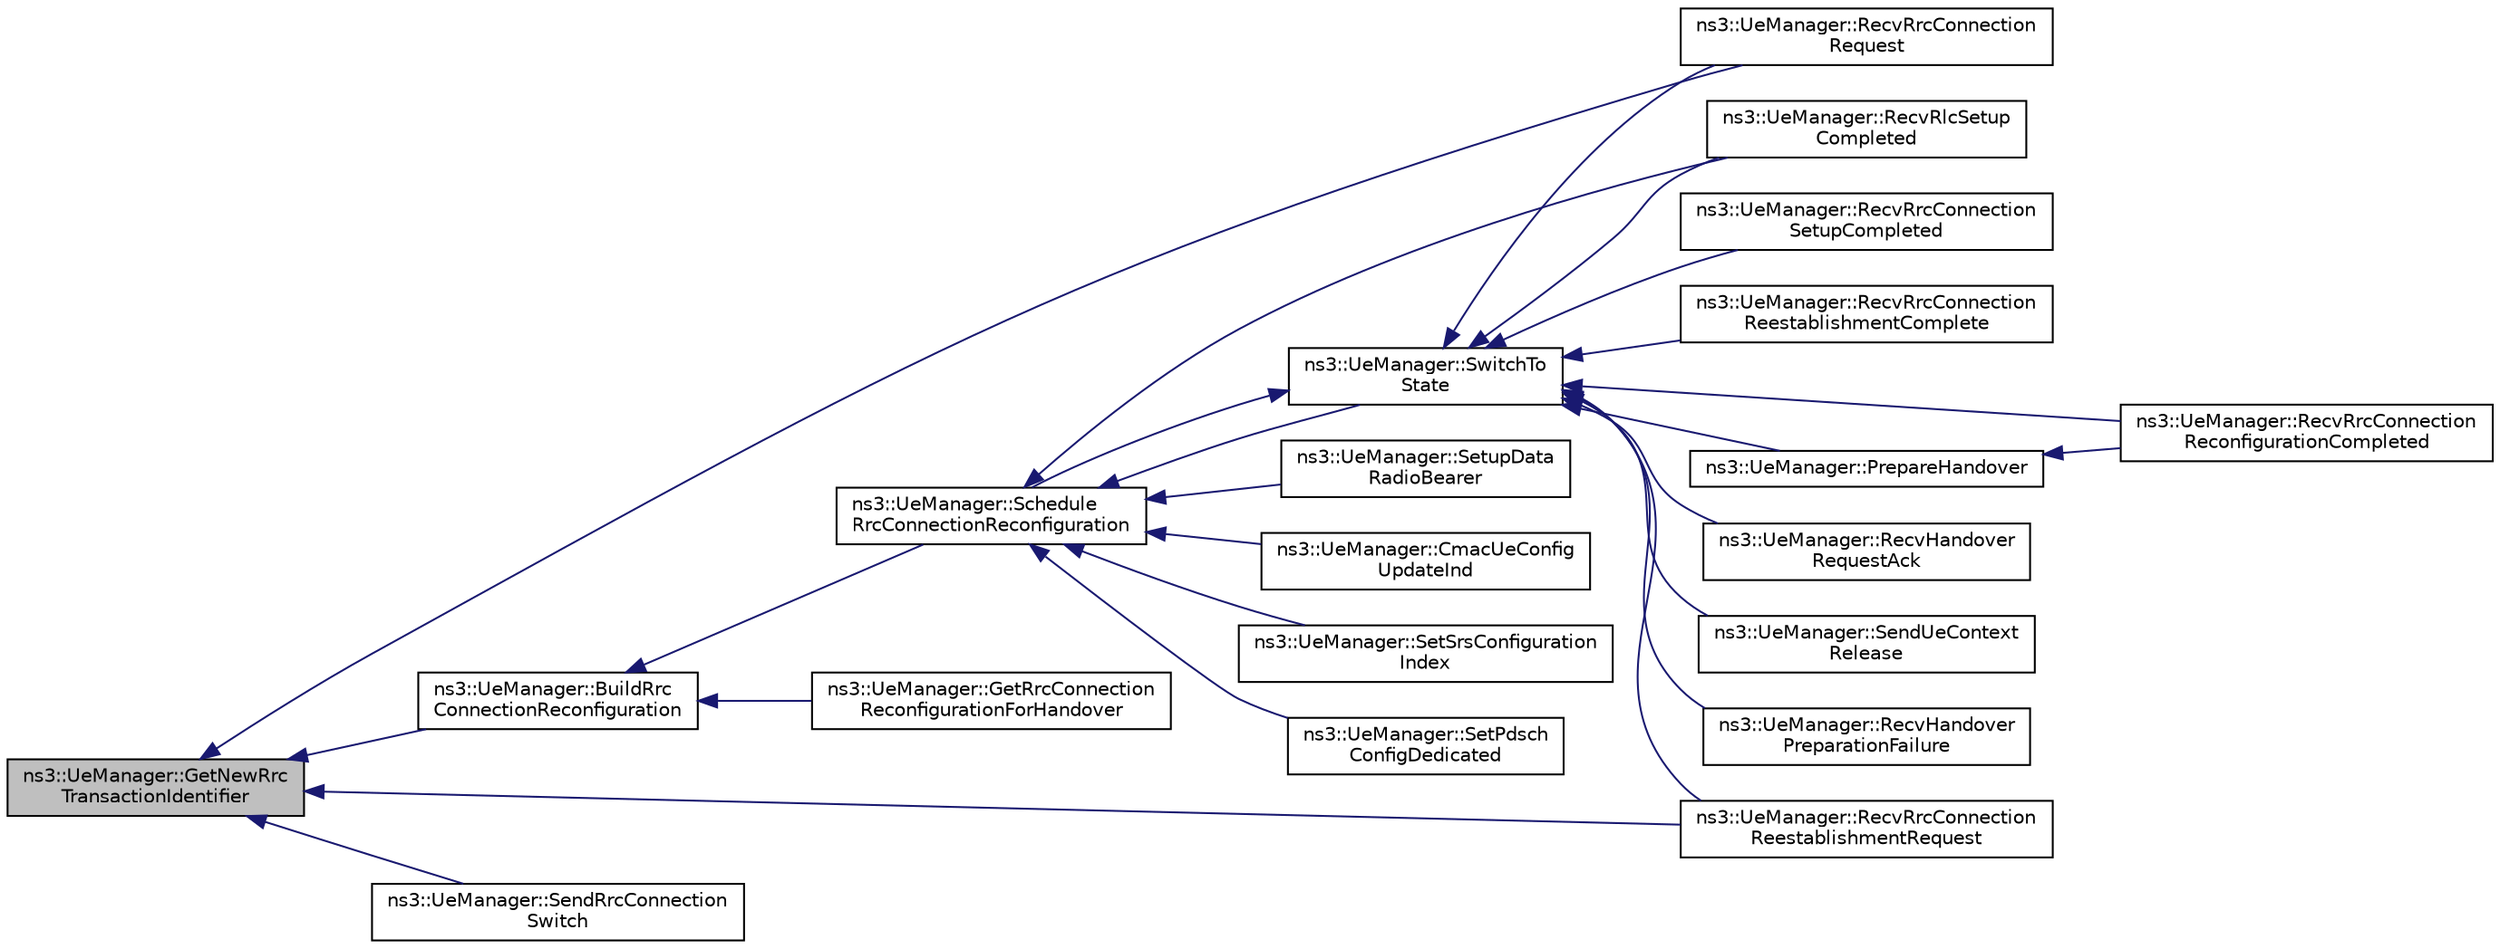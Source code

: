 digraph "ns3::UeManager::GetNewRrcTransactionIdentifier"
{
  edge [fontname="Helvetica",fontsize="10",labelfontname="Helvetica",labelfontsize="10"];
  node [fontname="Helvetica",fontsize="10",shape=record];
  rankdir="LR";
  Node1 [label="ns3::UeManager::GetNewRrc\lTransactionIdentifier",height=0.2,width=0.4,color="black", fillcolor="grey75", style="filled", fontcolor="black"];
  Node1 -> Node2 [dir="back",color="midnightblue",fontsize="10",style="solid"];
  Node2 [label="ns3::UeManager::RecvRrcConnection\lRequest",height=0.2,width=0.4,color="black", fillcolor="white", style="filled",URL="$de/d99/classns3_1_1UeManager.html#af0959818ae542240ccf1caa2b3da19ab",tooltip="Part of the RRC protocol. Implement the LteEnbRrcSapProvider::RecvRrcConnectionRequest interface..."];
  Node1 -> Node3 [dir="back",color="midnightblue",fontsize="10",style="solid"];
  Node3 [label="ns3::UeManager::RecvRrcConnection\lReestablishmentRequest",height=0.2,width=0.4,color="black", fillcolor="white", style="filled",URL="$de/d99/classns3_1_1UeManager.html#a02513c99e18c815fc58a05e4b135ecfa",tooltip="Part of the RRC protocol. Implement the LteEnbRrcSapProvider::RecvRrcConnectionReestablishmentRequest..."];
  Node1 -> Node4 [dir="back",color="midnightblue",fontsize="10",style="solid"];
  Node4 [label="ns3::UeManager::SendRrcConnection\lSwitch",height=0.2,width=0.4,color="black", fillcolor="white", style="filled",URL="$de/d99/classns3_1_1UeManager.html#ab36bf5ac97f7023d2ef825124f95f839"];
  Node1 -> Node5 [dir="back",color="midnightblue",fontsize="10",style="solid"];
  Node5 [label="ns3::UeManager::BuildRrc\lConnectionReconfiguration",height=0.2,width=0.4,color="black", fillcolor="white", style="filled",URL="$de/d99/classns3_1_1UeManager.html#a41bd82649d9703e339e3fe988f922a5f"];
  Node5 -> Node6 [dir="back",color="midnightblue",fontsize="10",style="solid"];
  Node6 [label="ns3::UeManager::Schedule\lRrcConnectionReconfiguration",height=0.2,width=0.4,color="black", fillcolor="white", style="filled",URL="$de/d99/classns3_1_1UeManager.html#add763d882c14c2f1414167668f6ca095"];
  Node6 -> Node7 [dir="back",color="midnightblue",fontsize="10",style="solid"];
  Node7 [label="ns3::UeManager::SetupData\lRadioBearer",height=0.2,width=0.4,color="black", fillcolor="white", style="filled",URL="$de/d99/classns3_1_1UeManager.html#a75f49cd54eb63c79c696779aa518cf19"];
  Node6 -> Node8 [dir="back",color="midnightblue",fontsize="10",style="solid"];
  Node8 [label="ns3::UeManager::RecvRlcSetup\lCompleted",height=0.2,width=0.4,color="black", fillcolor="white", style="filled",URL="$de/d99/classns3_1_1UeManager.html#a2a4a5b37119d8d2fdc1493eda96247f1"];
  Node6 -> Node9 [dir="back",color="midnightblue",fontsize="10",style="solid"];
  Node9 [label="ns3::UeManager::CmacUeConfig\lUpdateInd",height=0.2,width=0.4,color="black", fillcolor="white", style="filled",URL="$de/d99/classns3_1_1UeManager.html#a3502fd922f08dc8116176a63060d8067"];
  Node6 -> Node10 [dir="back",color="midnightblue",fontsize="10",style="solid"];
  Node10 [label="ns3::UeManager::SetSrsConfiguration\lIndex",height=0.2,width=0.4,color="black", fillcolor="white", style="filled",URL="$de/d99/classns3_1_1UeManager.html#a8bc48fe95a32d47ef0a7a36fbaa4339b"];
  Node6 -> Node11 [dir="back",color="midnightblue",fontsize="10",style="solid"];
  Node11 [label="ns3::UeManager::SetPdsch\lConfigDedicated",height=0.2,width=0.4,color="black", fillcolor="white", style="filled",URL="$de/d99/classns3_1_1UeManager.html#af41111c80a44e534b52ddf4d838edb0c"];
  Node6 -> Node12 [dir="back",color="midnightblue",fontsize="10",style="solid"];
  Node12 [label="ns3::UeManager::SwitchTo\lState",height=0.2,width=0.4,color="black", fillcolor="white", style="filled",URL="$de/d99/classns3_1_1UeManager.html#af2b5ad90fc6f16ffc4a91fbe8a522472"];
  Node12 -> Node6 [dir="back",color="midnightblue",fontsize="10",style="solid"];
  Node12 -> Node13 [dir="back",color="midnightblue",fontsize="10",style="solid"];
  Node13 [label="ns3::UeManager::PrepareHandover",height=0.2,width=0.4,color="black", fillcolor="white", style="filled",URL="$de/d99/classns3_1_1UeManager.html#a1d842520ee54f281ee7eefc2a62f7844"];
  Node13 -> Node14 [dir="back",color="midnightblue",fontsize="10",style="solid"];
  Node14 [label="ns3::UeManager::RecvRrcConnection\lReconfigurationCompleted",height=0.2,width=0.4,color="black", fillcolor="white", style="filled",URL="$de/d99/classns3_1_1UeManager.html#a767171084a3ea38162758d145b705e2a",tooltip="Part of the RRC protocol. Implement the LteEnbRrcSapProvider::RecvRrcConnectionReconfigurationComplet..."];
  Node12 -> Node15 [dir="back",color="midnightblue",fontsize="10",style="solid"];
  Node15 [label="ns3::UeManager::RecvHandover\lRequestAck",height=0.2,width=0.4,color="black", fillcolor="white", style="filled",URL="$de/d99/classns3_1_1UeManager.html#ad2e93daf91532b0fd263355b2416330d"];
  Node12 -> Node16 [dir="back",color="midnightblue",fontsize="10",style="solid"];
  Node16 [label="ns3::UeManager::SendUeContext\lRelease",height=0.2,width=0.4,color="black", fillcolor="white", style="filled",URL="$de/d99/classns3_1_1UeManager.html#ad1a1e702fc813b4260bcafaa4f4562ba"];
  Node12 -> Node17 [dir="back",color="midnightblue",fontsize="10",style="solid"];
  Node17 [label="ns3::UeManager::RecvHandover\lPreparationFailure",height=0.2,width=0.4,color="black", fillcolor="white", style="filled",URL="$de/d99/classns3_1_1UeManager.html#ae666e05868312327e759a738ba1e19f3"];
  Node12 -> Node8 [dir="back",color="midnightblue",fontsize="10",style="solid"];
  Node12 -> Node2 [dir="back",color="midnightblue",fontsize="10",style="solid"];
  Node12 -> Node18 [dir="back",color="midnightblue",fontsize="10",style="solid"];
  Node18 [label="ns3::UeManager::RecvRrcConnection\lSetupCompleted",height=0.2,width=0.4,color="black", fillcolor="white", style="filled",URL="$de/d99/classns3_1_1UeManager.html#a603086a2beb1901cad3f30c6bfd32544",tooltip="Part of the RRC protocol. Implement the LteEnbRrcSapProvider::RecvRrcConnectionSetupCompleted interfa..."];
  Node12 -> Node14 [dir="back",color="midnightblue",fontsize="10",style="solid"];
  Node12 -> Node3 [dir="back",color="midnightblue",fontsize="10",style="solid"];
  Node12 -> Node19 [dir="back",color="midnightblue",fontsize="10",style="solid"];
  Node19 [label="ns3::UeManager::RecvRrcConnection\lReestablishmentComplete",height=0.2,width=0.4,color="black", fillcolor="white", style="filled",URL="$de/d99/classns3_1_1UeManager.html#ac37bbe0bc63e4fd32c098df8c2f531b8",tooltip="Part of the RRC protocol. Implement the LteEnbRrcSapProvider::RecvRrcConnectionReestablishmentComplet..."];
  Node5 -> Node20 [dir="back",color="midnightblue",fontsize="10",style="solid"];
  Node20 [label="ns3::UeManager::GetRrcConnection\lReconfigurationForHandover",height=0.2,width=0.4,color="black", fillcolor="white", style="filled",URL="$de/d99/classns3_1_1UeManager.html#aa2119b7ea12cbe86401cb73690f67d9b"];
}
